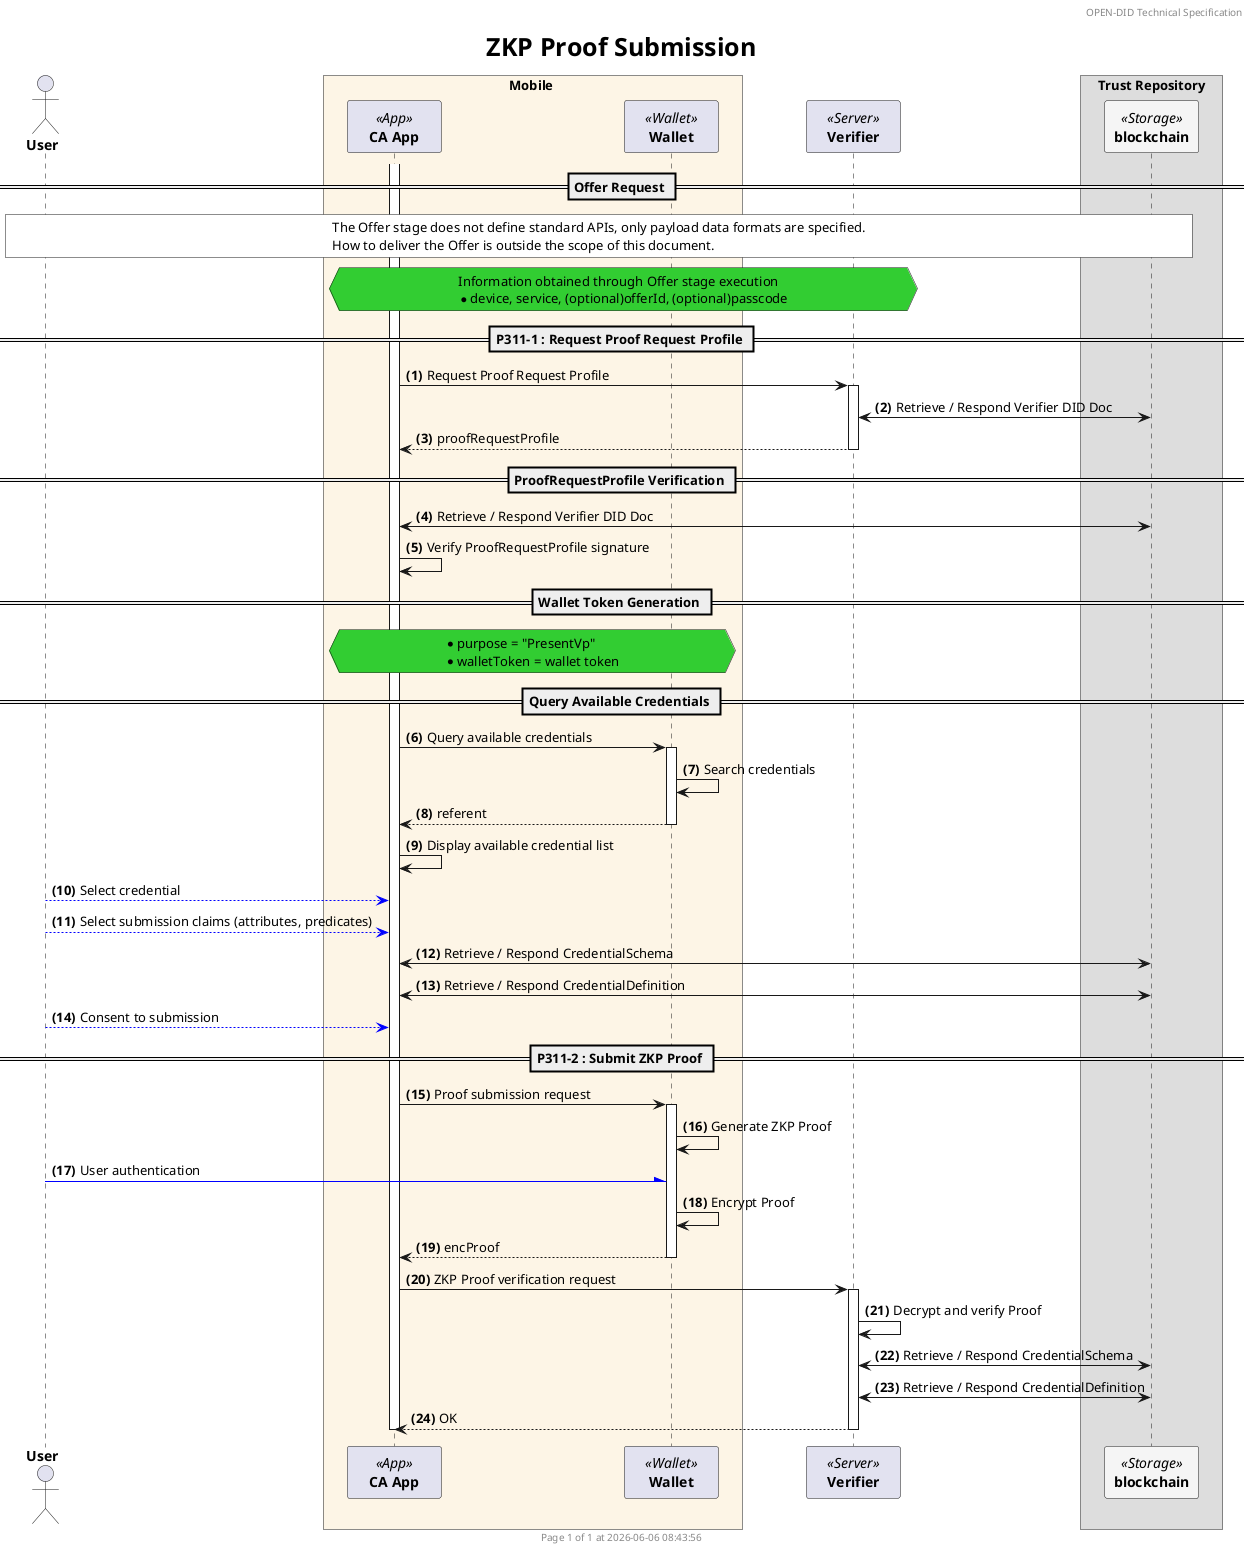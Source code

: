 @startuml P311_submit_zkp_proof_simple

'- - - - - - - - - - - - - - - - - - - - - - - - - - - - - - - - - - - - - - - - - - - - - - - - - - - - - - - - - - -
' Settings
'- - - - - - - - - - - - - - - - - - - - - - - - - - - - - - - - - - - - - - - - - - - - - - - - - - - - - - - - - - -
'=== Header and Footer ===
header OPEN-DID Technical Specification
footer
  	Page %page% of %lastpage% at %date("yyyy-MM-dd hh:mm:ss")
end footer

'=== Title ===
title
	<size:25>ZKP Proof Submission</size>
end title

'=== Options ===
' Auto numbering: ex) "<b>000." => Display as 3-digit number with leading zeros
autonumber "<b>(#)</b>"
' Hide participant box at bottom of page
'hide footbox

'=== Constants ===

!$refdoc = "Refer to separate document"
!$doc = "Refer to data specification"

'=== Participants ===
skinparam ParticipantPadding 20
skinparam BoxPadding 20
skinparam MaxMessageSize 500
skinparam MinClassWidth 80

actor "**User**" as user
box Mobile #OldLace
    participant "**CA App**" as ca <<App>>
    participant "**Wallet**" as wal <<Wallet>>
end box
participant "**Verifier**" as vf <<Server>>

box Trust Repository
    participant "**blockchain**" as BC <<Storage>> #WhiteSmoke
end box 

== Offer Request ==

rnote across #white    
    The Offer stage does not define standard APIs, only payload data formats are specified.
    How to deliver the Offer is outside the scope of this document.
end note

hnote over ca, vf #LimeGreen
    Information obtained through Offer stage execution
    * device, service, (optional)offerId, (optional)passcode
end hnote

== P311-1 : Request Proof Request Profile ==

activate ca

ca -> vf ++: Request Proof Request Profile
    vf <-> BC: Retrieve / Respond Verifier DID Doc
return proofRequestProfile

== ProofRequestProfile Verification ==

ca <-> BC: Retrieve / Respond Verifier DID Doc
ca -> ca: Verify ProofRequestProfile signature

== Wallet Token Generation ==

hnote over ca, wal #LimeGreen
    * purpose = "PresentVp"
    * walletToken = wallet token
end hnote

== Query Available Credentials ==

ca -> wal ++: Query available credentials
    wal -> wal: Search credentials
return referent

ca -> ca: Display available credential list

user -[#Blue]-> ca: Select credential

user -[#Blue]-> ca: Select submission claims (attributes, predicates)

ca <-> BC: Retrieve / Respond CredentialSchema
ca <-> BC: Retrieve / Respond CredentialDefinition

user -[#Blue]-> ca: Consent to submission

== P311-2 : Submit ZKP Proof ==

ca -> wal ++: Proof submission request
    wal -> wal: Generate ZKP Proof
    user -[#Blue]\ wal: User authentication
    wal -> wal: Encrypt Proof
return encProof

ca -> vf ++: ZKP Proof verification request
    vf -> vf: Decrypt and verify Proof
    vf <-> BC: Retrieve / Respond CredentialSchema
    vf <-> BC: Retrieve / Respond CredentialDefinition
return OK

deactivate ca

@enduml